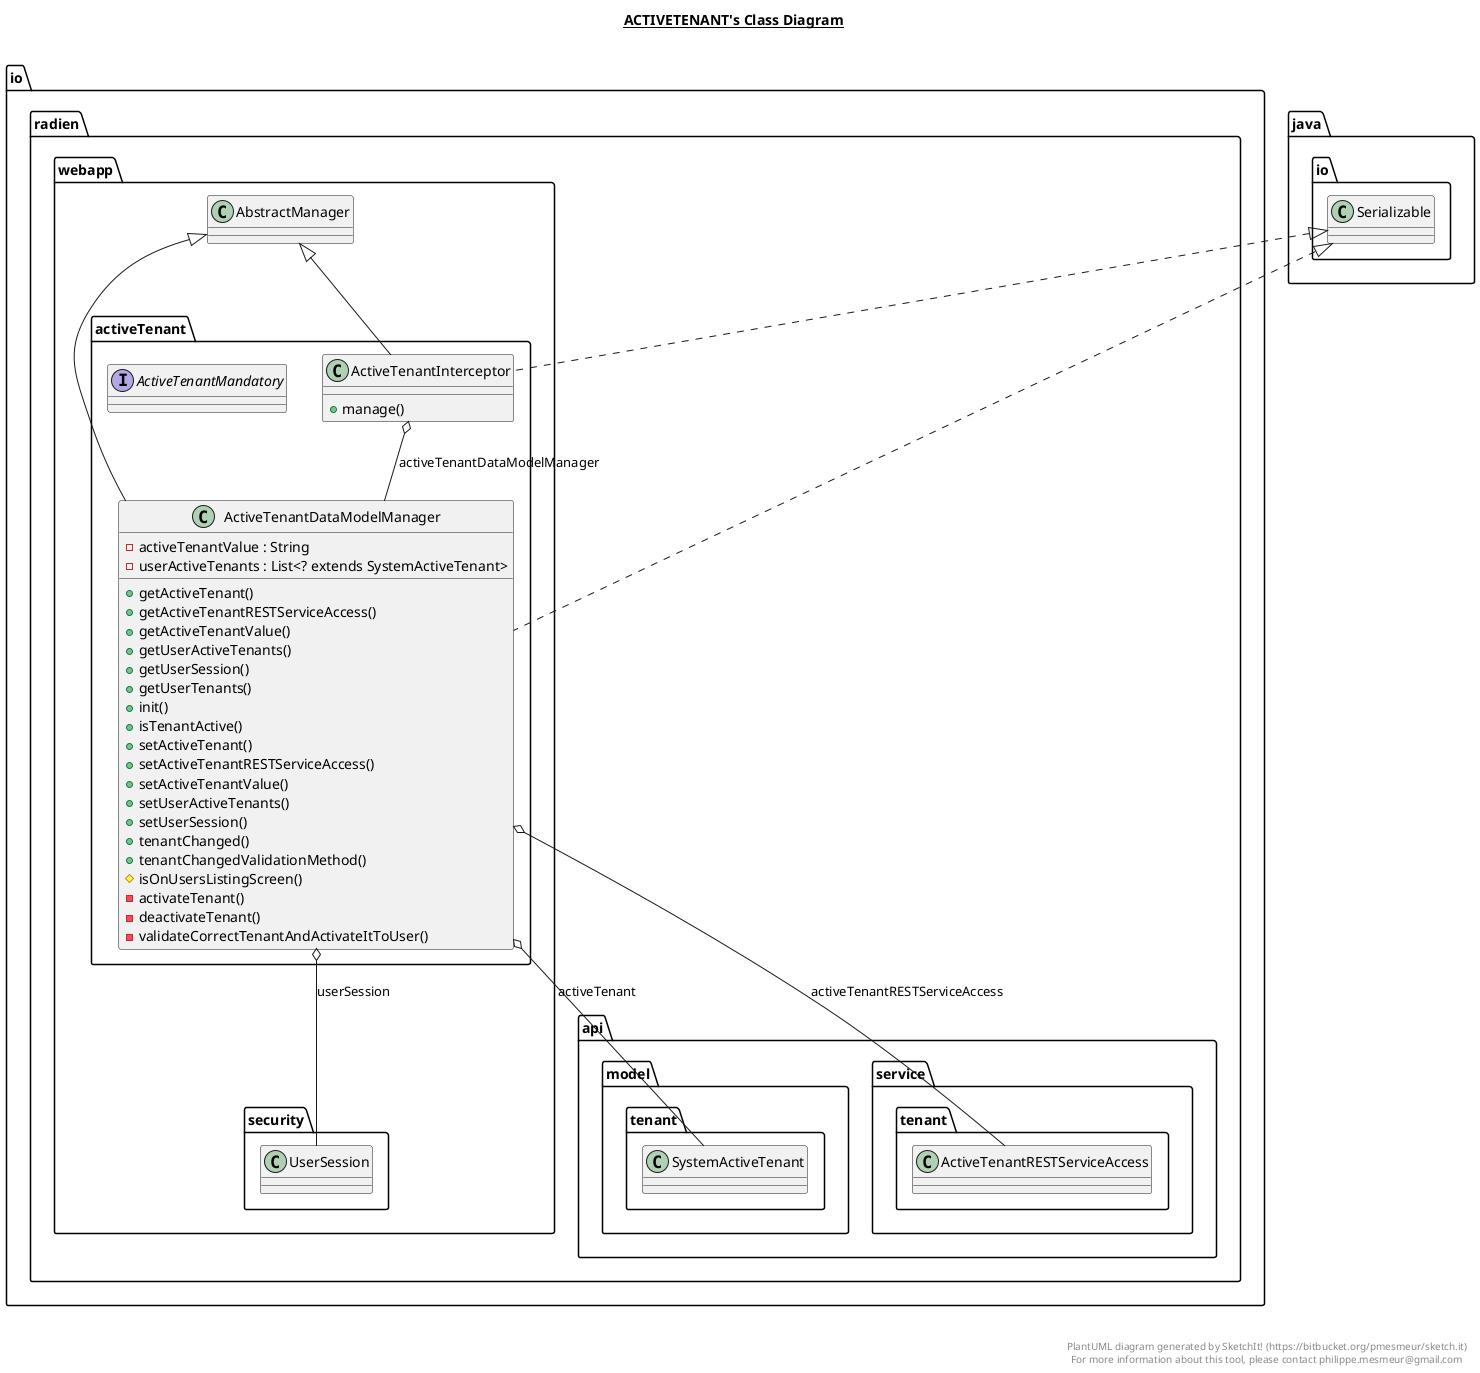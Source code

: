 @startuml

title __ACTIVETENANT's Class Diagram__\n

  namespace io.radien.webapp {
    namespace activeTenant {
      class io.radien.webapp.activeTenant.ActiveTenantDataModelManager {
          - activeTenantValue : String
          - userActiveTenants : List<? extends SystemActiveTenant>
          + getActiveTenant()
          + getActiveTenantRESTServiceAccess()
          + getActiveTenantValue()
          + getUserActiveTenants()
          + getUserSession()
          + getUserTenants()
          + init()
          + isTenantActive()
          + setActiveTenant()
          + setActiveTenantRESTServiceAccess()
          + setActiveTenantValue()
          + setUserActiveTenants()
          + setUserSession()
          + tenantChanged()
          + tenantChangedValidationMethod()
          # isOnUsersListingScreen()
          - activateTenant()
          - deactivateTenant()
          - validateCorrectTenantAndActivateItToUser()
      }
    }
  }
  

  namespace io.radien.webapp {
    namespace activeTenant {
      class io.radien.webapp.activeTenant.ActiveTenantInterceptor {
          + manage()
      }
    }
  }
  

  namespace io.radien.webapp {
    namespace activeTenant {
      interface io.radien.webapp.activeTenant.ActiveTenantMandatory {
      }
    }
  }
  

  io.radien.webapp.activeTenant.ActiveTenantDataModelManager .up.|> java.io.Serializable
  io.radien.webapp.activeTenant.ActiveTenantDataModelManager -up-|> io.radien.webapp.AbstractManager
  io.radien.webapp.activeTenant.ActiveTenantDataModelManager o-- io.radien.api.model.tenant.SystemActiveTenant : activeTenant
  io.radien.webapp.activeTenant.ActiveTenantDataModelManager o-- io.radien.api.service.tenant.ActiveTenantRESTServiceAccess : activeTenantRESTServiceAccess
  io.radien.webapp.activeTenant.ActiveTenantDataModelManager o-- io.radien.webapp.security.UserSession : userSession
  io.radien.webapp.activeTenant.ActiveTenantInterceptor .up.|> java.io.Serializable
  io.radien.webapp.activeTenant.ActiveTenantInterceptor -up-|> io.radien.webapp.AbstractManager
  io.radien.webapp.activeTenant.ActiveTenantInterceptor o-- io.radien.webapp.activeTenant.ActiveTenantDataModelManager : activeTenantDataModelManager


right footer


PlantUML diagram generated by SketchIt! (https://bitbucket.org/pmesmeur/sketch.it)
For more information about this tool, please contact philippe.mesmeur@gmail.com
endfooter

@enduml
